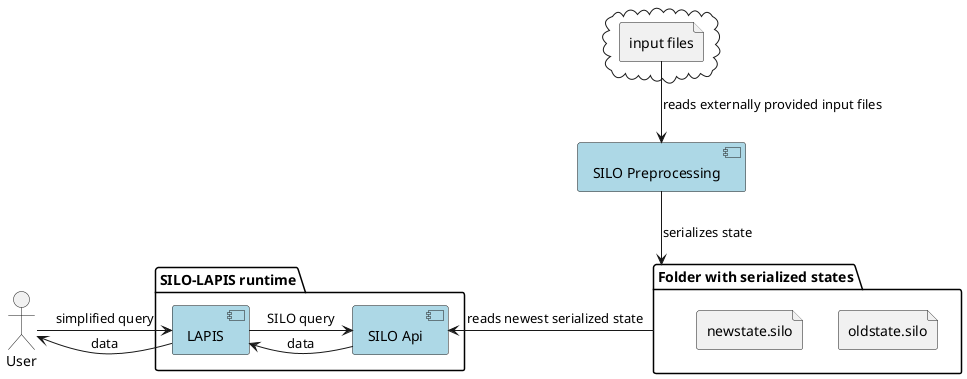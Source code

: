 @startuml

cloud {
  file "input files" as input
}
folder "Folder with serialized states" as files {
  file "oldstate.silo"
  file "newstate.silo"
}
component "SILO Preprocessing" as siloPreprocessing #lightblue
package "SILO-LAPIS runtime" {
  component "SILO Api" as siloApi #lightblue
  component LAPIS #lightblue
}
actor User

User -> LAPIS : simplified query
User <- LAPIS : data
LAPIS -> siloApi : SILO query
LAPIS <- siloApi : data
siloApi <- files : reads newest serialized state
siloPreprocessing --> files : serializes state
input --> siloPreprocessing : reads externally provided input files

@enduml
